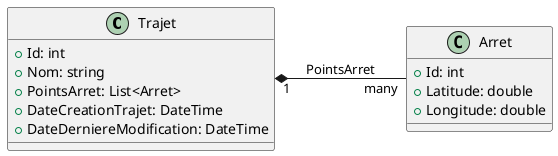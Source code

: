 @startuml "Models"
left to right direction
class Trajet {
  +Id: int
  +Nom: string
  +PointsArret: List<Arret>
  +DateCreationTrajet: DateTime
  +DateDerniereModification: DateTime
}

class Arret {
  +Id: int
  +Latitude: double
  +Longitude: double
}

Trajet "1" *-- "many" Arret : PointsArret

@enduml